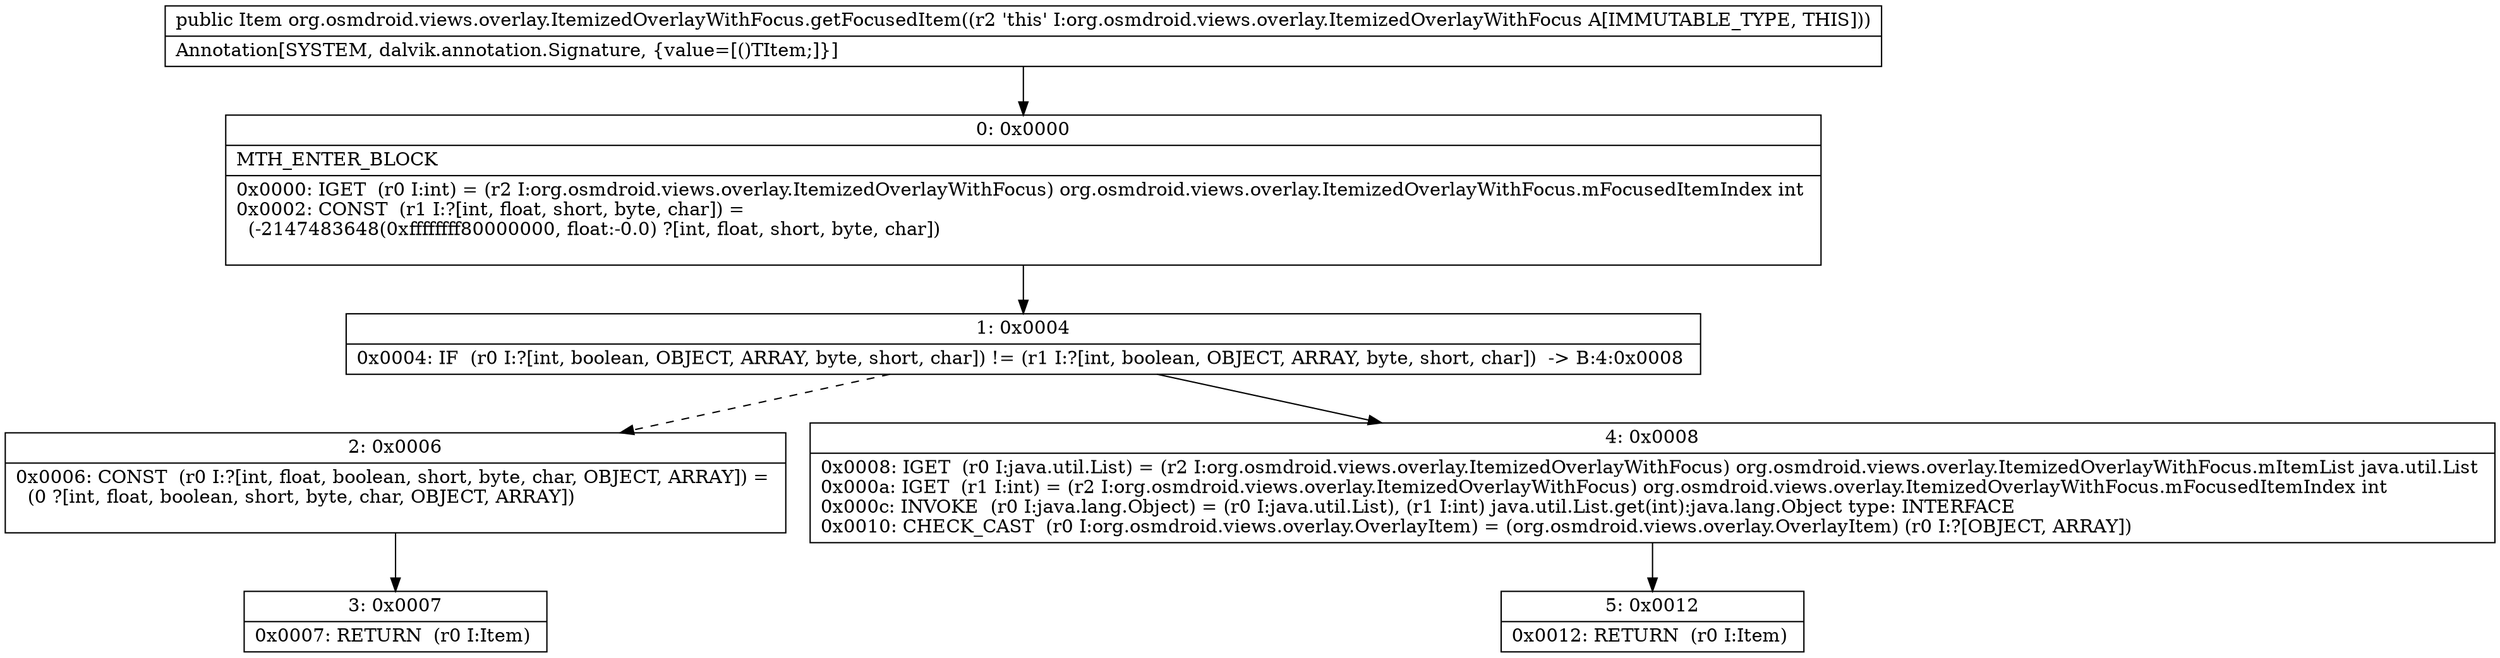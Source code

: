 digraph "CFG fororg.osmdroid.views.overlay.ItemizedOverlayWithFocus.getFocusedItem()Lorg\/osmdroid\/views\/overlay\/OverlayItem;" {
Node_0 [shape=record,label="{0\:\ 0x0000|MTH_ENTER_BLOCK\l|0x0000: IGET  (r0 I:int) = (r2 I:org.osmdroid.views.overlay.ItemizedOverlayWithFocus) org.osmdroid.views.overlay.ItemizedOverlayWithFocus.mFocusedItemIndex int \l0x0002: CONST  (r1 I:?[int, float, short, byte, char]) = \l  (\-2147483648(0xffffffff80000000, float:\-0.0) ?[int, float, short, byte, char])\l \l}"];
Node_1 [shape=record,label="{1\:\ 0x0004|0x0004: IF  (r0 I:?[int, boolean, OBJECT, ARRAY, byte, short, char]) != (r1 I:?[int, boolean, OBJECT, ARRAY, byte, short, char])  \-\> B:4:0x0008 \l}"];
Node_2 [shape=record,label="{2\:\ 0x0006|0x0006: CONST  (r0 I:?[int, float, boolean, short, byte, char, OBJECT, ARRAY]) = \l  (0 ?[int, float, boolean, short, byte, char, OBJECT, ARRAY])\l \l}"];
Node_3 [shape=record,label="{3\:\ 0x0007|0x0007: RETURN  (r0 I:Item) \l}"];
Node_4 [shape=record,label="{4\:\ 0x0008|0x0008: IGET  (r0 I:java.util.List) = (r2 I:org.osmdroid.views.overlay.ItemizedOverlayWithFocus) org.osmdroid.views.overlay.ItemizedOverlayWithFocus.mItemList java.util.List \l0x000a: IGET  (r1 I:int) = (r2 I:org.osmdroid.views.overlay.ItemizedOverlayWithFocus) org.osmdroid.views.overlay.ItemizedOverlayWithFocus.mFocusedItemIndex int \l0x000c: INVOKE  (r0 I:java.lang.Object) = (r0 I:java.util.List), (r1 I:int) java.util.List.get(int):java.lang.Object type: INTERFACE \l0x0010: CHECK_CAST  (r0 I:org.osmdroid.views.overlay.OverlayItem) = (org.osmdroid.views.overlay.OverlayItem) (r0 I:?[OBJECT, ARRAY]) \l}"];
Node_5 [shape=record,label="{5\:\ 0x0012|0x0012: RETURN  (r0 I:Item) \l}"];
MethodNode[shape=record,label="{public Item org.osmdroid.views.overlay.ItemizedOverlayWithFocus.getFocusedItem((r2 'this' I:org.osmdroid.views.overlay.ItemizedOverlayWithFocus A[IMMUTABLE_TYPE, THIS]))  | Annotation[SYSTEM, dalvik.annotation.Signature, \{value=[()TItem;]\}]\l}"];
MethodNode -> Node_0;
Node_0 -> Node_1;
Node_1 -> Node_2[style=dashed];
Node_1 -> Node_4;
Node_2 -> Node_3;
Node_4 -> Node_5;
}

